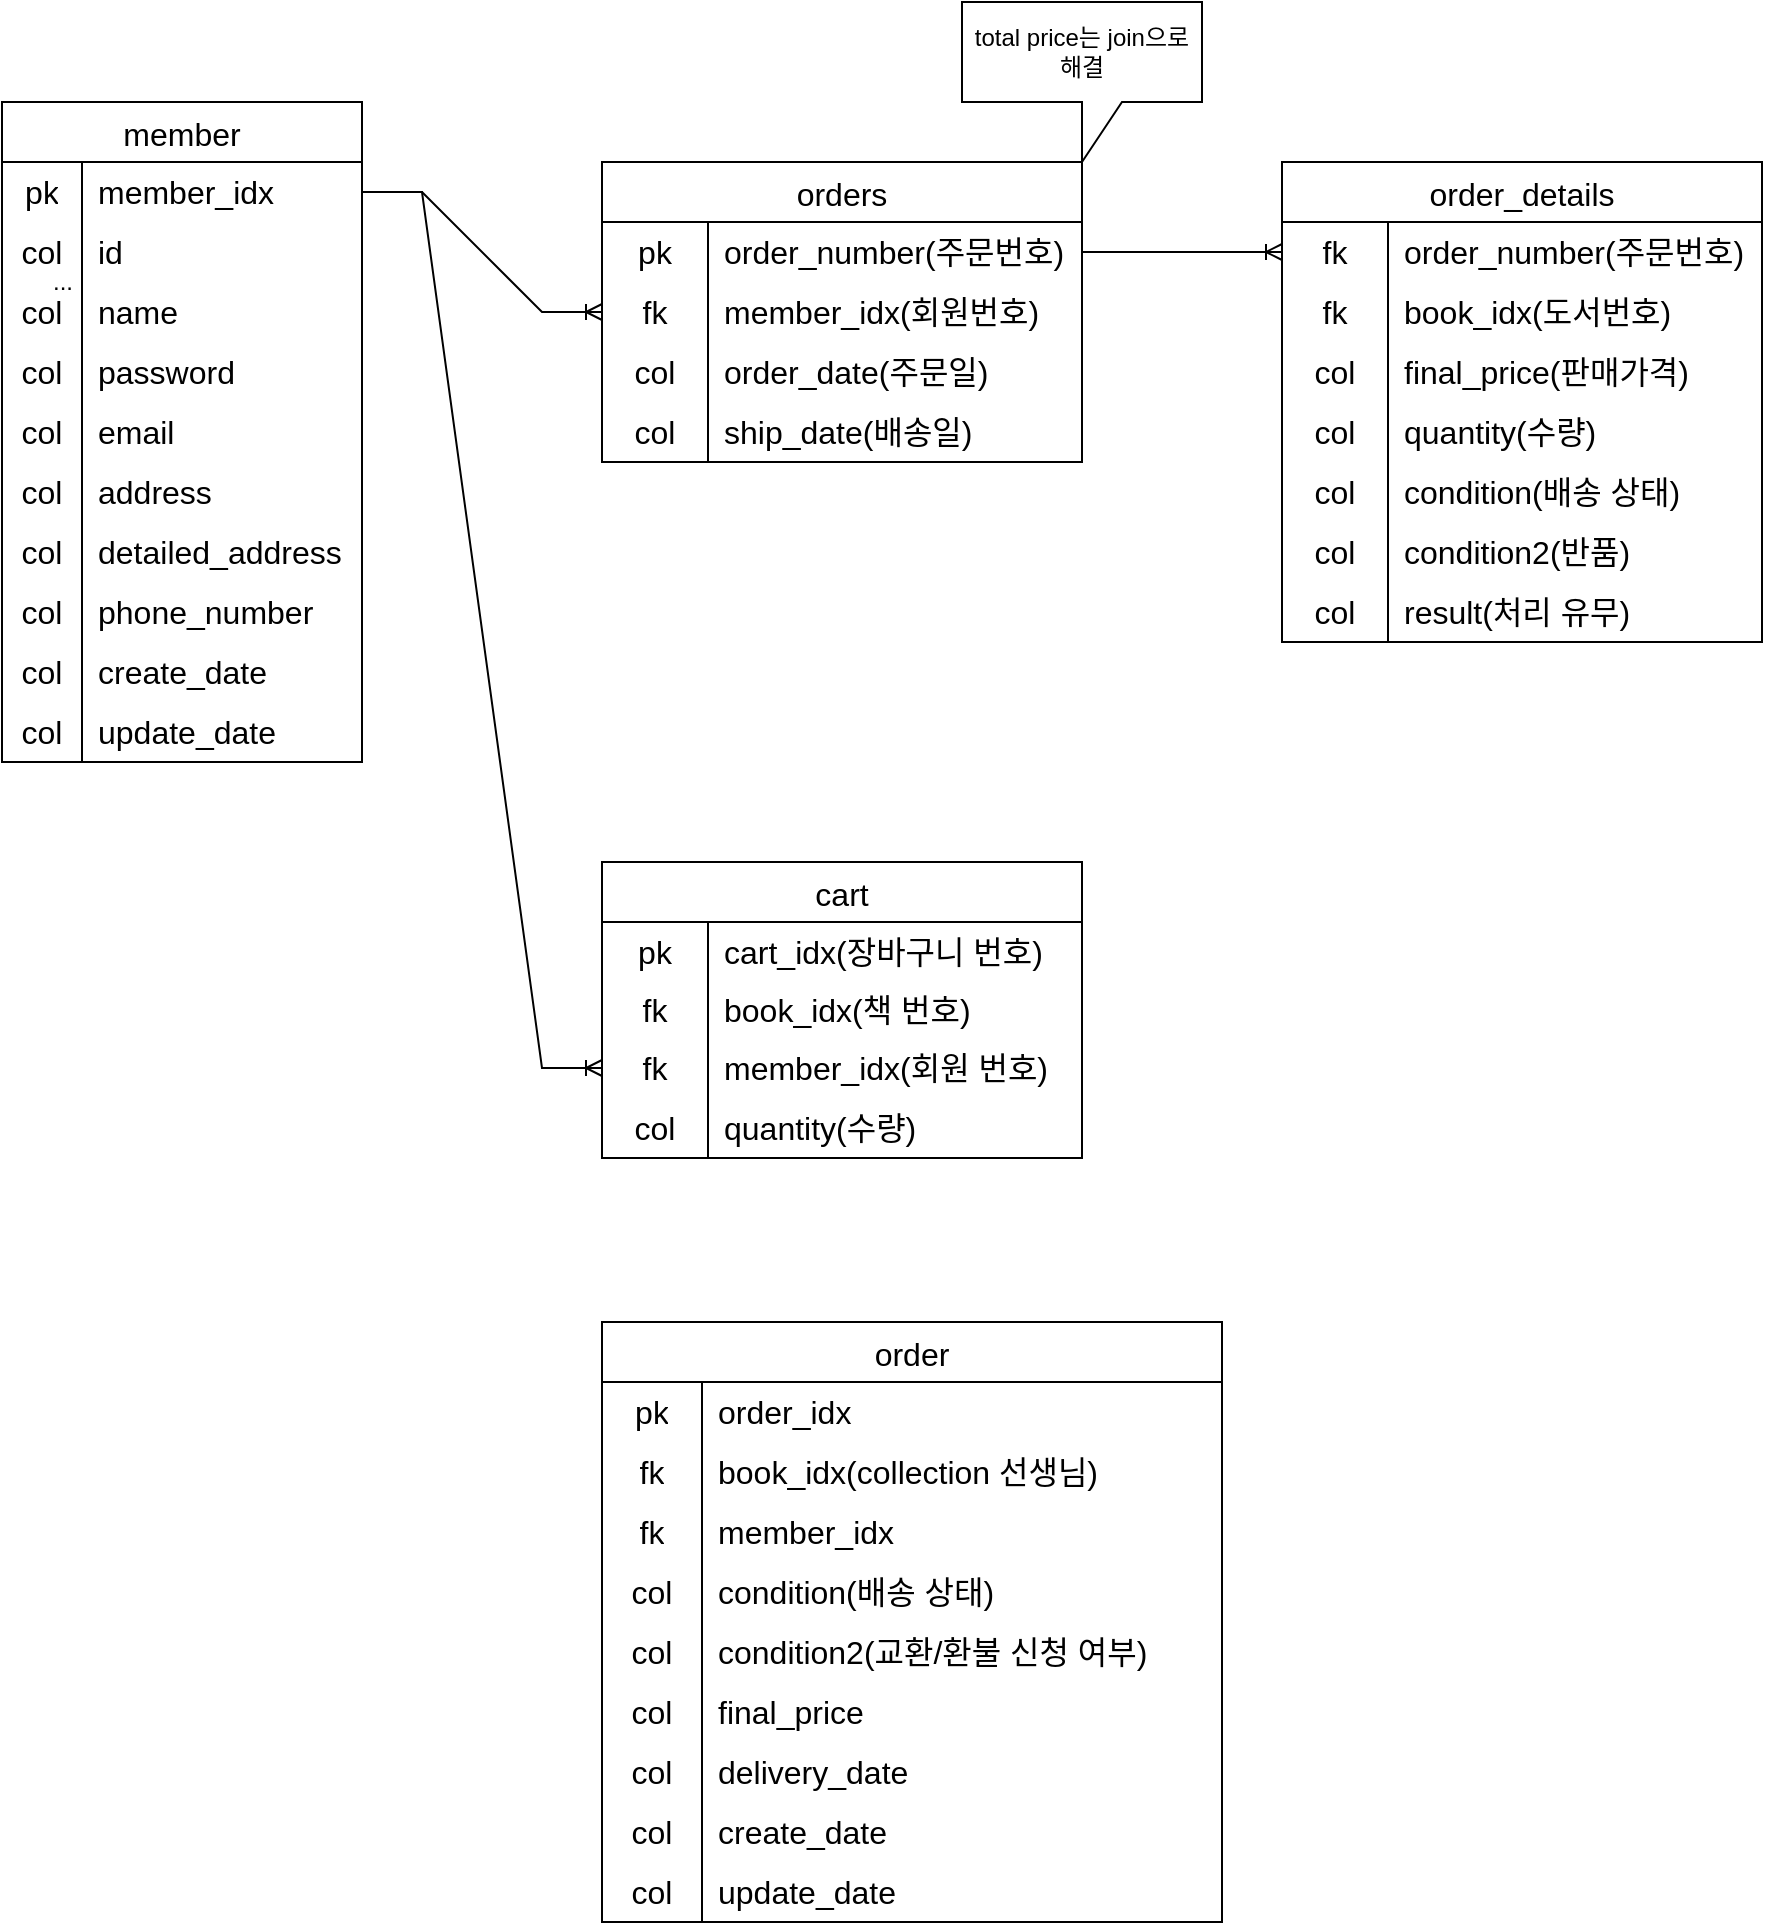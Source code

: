 <mxfile version="21.0.2" type="device"><diagram id="eKuZrXPJu_G6YWHsG_xw" name="페이지-1"><mxGraphModel dx="926" dy="2047" grid="1" gridSize="10" guides="1" tooltips="1" connect="1" arrows="1" fold="1" page="1" pageScale="1" pageWidth="827" pageHeight="1169" math="0" shadow="0"><root><mxCell id="0"/><mxCell id="1" parent="0"/><mxCell id="vH_FKkyJCX7zKGftdOoC-33" value="..." style="text;html=1;align=center;verticalAlign=middle;resizable=0;points=[];autosize=1;strokeColor=none;fillColor=none;" parent="1" vertex="1"><mxGeometry x="55" y="95" width="30" height="30" as="geometry"/></mxCell><mxCell id="vH_FKkyJCX7zKGftdOoC-34" value="member" style="shape=table;startSize=30;container=1;collapsible=0;childLayout=tableLayout;fixedRows=1;rowLines=0;fontStyle=0;strokeColor=default;fontSize=16;" parent="1" vertex="1"><mxGeometry x="40" y="20" width="180" height="330" as="geometry"/></mxCell><mxCell id="vH_FKkyJCX7zKGftdOoC-35" value="" style="shape=tableRow;horizontal=0;startSize=0;swimlaneHead=0;swimlaneBody=0;top=0;left=0;bottom=0;right=0;collapsible=0;dropTarget=0;fillColor=none;points=[[0,0.5],[1,0.5]];portConstraint=eastwest;strokeColor=inherit;fontSize=16;" parent="vH_FKkyJCX7zKGftdOoC-34" vertex="1"><mxGeometry y="30" width="180" height="30" as="geometry"/></mxCell><mxCell id="vH_FKkyJCX7zKGftdOoC-36" value="pk" style="shape=partialRectangle;html=1;whiteSpace=wrap;connectable=0;fillColor=none;top=0;left=0;bottom=0;right=0;overflow=hidden;pointerEvents=1;strokeColor=inherit;fontSize=16;" parent="vH_FKkyJCX7zKGftdOoC-35" vertex="1"><mxGeometry width="40" height="30" as="geometry"><mxRectangle width="40" height="30" as="alternateBounds"/></mxGeometry></mxCell><mxCell id="vH_FKkyJCX7zKGftdOoC-37" value="member_idx&lt;br&gt;" style="shape=partialRectangle;html=1;whiteSpace=wrap;connectable=0;fillColor=none;top=0;left=0;bottom=0;right=0;align=left;spacingLeft=6;overflow=hidden;strokeColor=inherit;fontSize=16;" parent="vH_FKkyJCX7zKGftdOoC-35" vertex="1"><mxGeometry x="40" width="140" height="30" as="geometry"><mxRectangle width="140" height="30" as="alternateBounds"/></mxGeometry></mxCell><mxCell id="vH_FKkyJCX7zKGftdOoC-38" value="" style="shape=tableRow;horizontal=0;startSize=0;swimlaneHead=0;swimlaneBody=0;top=0;left=0;bottom=0;right=0;collapsible=0;dropTarget=0;fillColor=none;points=[[0,0.5],[1,0.5]];portConstraint=eastwest;strokeColor=inherit;fontSize=16;" parent="vH_FKkyJCX7zKGftdOoC-34" vertex="1"><mxGeometry y="60" width="180" height="30" as="geometry"/></mxCell><mxCell id="vH_FKkyJCX7zKGftdOoC-39" value="col" style="shape=partialRectangle;html=1;whiteSpace=wrap;connectable=0;fillColor=none;top=0;left=0;bottom=0;right=0;overflow=hidden;strokeColor=inherit;fontSize=16;" parent="vH_FKkyJCX7zKGftdOoC-38" vertex="1"><mxGeometry width="40" height="30" as="geometry"><mxRectangle width="40" height="30" as="alternateBounds"/></mxGeometry></mxCell><mxCell id="vH_FKkyJCX7zKGftdOoC-40" value="id" style="shape=partialRectangle;html=1;whiteSpace=wrap;connectable=0;fillColor=none;top=0;left=0;bottom=0;right=0;align=left;spacingLeft=6;overflow=hidden;strokeColor=inherit;fontSize=16;" parent="vH_FKkyJCX7zKGftdOoC-38" vertex="1"><mxGeometry x="40" width="140" height="30" as="geometry"><mxRectangle width="140" height="30" as="alternateBounds"/></mxGeometry></mxCell><mxCell id="vH_FKkyJCX7zKGftdOoC-41" value="" style="shape=tableRow;horizontal=0;startSize=0;swimlaneHead=0;swimlaneBody=0;top=0;left=0;bottom=0;right=0;collapsible=0;dropTarget=0;fillColor=none;points=[[0,0.5],[1,0.5]];portConstraint=eastwest;strokeColor=inherit;fontSize=16;" parent="vH_FKkyJCX7zKGftdOoC-34" vertex="1"><mxGeometry y="90" width="180" height="30" as="geometry"/></mxCell><mxCell id="vH_FKkyJCX7zKGftdOoC-42" value="col" style="shape=partialRectangle;html=1;whiteSpace=wrap;connectable=0;fillColor=none;top=0;left=0;bottom=0;right=0;overflow=hidden;strokeColor=inherit;fontSize=16;" parent="vH_FKkyJCX7zKGftdOoC-41" vertex="1"><mxGeometry width="40" height="30" as="geometry"><mxRectangle width="40" height="30" as="alternateBounds"/></mxGeometry></mxCell><mxCell id="vH_FKkyJCX7zKGftdOoC-43" value="name" style="shape=partialRectangle;html=1;whiteSpace=wrap;connectable=0;fillColor=none;top=0;left=0;bottom=0;right=0;align=left;spacingLeft=6;overflow=hidden;strokeColor=inherit;fontSize=16;" parent="vH_FKkyJCX7zKGftdOoC-41" vertex="1"><mxGeometry x="40" width="140" height="30" as="geometry"><mxRectangle width="140" height="30" as="alternateBounds"/></mxGeometry></mxCell><mxCell id="vH_FKkyJCX7zKGftdOoC-48" value="" style="shape=tableRow;horizontal=0;startSize=0;swimlaneHead=0;swimlaneBody=0;top=0;left=0;bottom=0;right=0;collapsible=0;dropTarget=0;fillColor=none;points=[[0,0.5],[1,0.5]];portConstraint=eastwest;strokeColor=inherit;fontSize=16;" parent="vH_FKkyJCX7zKGftdOoC-34" vertex="1"><mxGeometry y="120" width="180" height="30" as="geometry"/></mxCell><mxCell id="vH_FKkyJCX7zKGftdOoC-49" value="col" style="shape=partialRectangle;html=1;whiteSpace=wrap;connectable=0;fillColor=none;top=0;left=0;bottom=0;right=0;overflow=hidden;strokeColor=inherit;fontSize=16;" parent="vH_FKkyJCX7zKGftdOoC-48" vertex="1"><mxGeometry width="40" height="30" as="geometry"><mxRectangle width="40" height="30" as="alternateBounds"/></mxGeometry></mxCell><mxCell id="vH_FKkyJCX7zKGftdOoC-50" value="password" style="shape=partialRectangle;html=1;whiteSpace=wrap;connectable=0;fillColor=none;top=0;left=0;bottom=0;right=0;align=left;spacingLeft=6;overflow=hidden;strokeColor=inherit;fontSize=16;" parent="vH_FKkyJCX7zKGftdOoC-48" vertex="1"><mxGeometry x="40" width="140" height="30" as="geometry"><mxRectangle width="140" height="30" as="alternateBounds"/></mxGeometry></mxCell><mxCell id="vH_FKkyJCX7zKGftdOoC-51" value="" style="shape=tableRow;horizontal=0;startSize=0;swimlaneHead=0;swimlaneBody=0;top=0;left=0;bottom=0;right=0;collapsible=0;dropTarget=0;fillColor=none;points=[[0,0.5],[1,0.5]];portConstraint=eastwest;strokeColor=inherit;fontSize=16;" parent="vH_FKkyJCX7zKGftdOoC-34" vertex="1"><mxGeometry y="150" width="180" height="30" as="geometry"/></mxCell><mxCell id="vH_FKkyJCX7zKGftdOoC-52" value="col" style="shape=partialRectangle;html=1;whiteSpace=wrap;connectable=0;fillColor=none;top=0;left=0;bottom=0;right=0;overflow=hidden;strokeColor=inherit;fontSize=16;" parent="vH_FKkyJCX7zKGftdOoC-51" vertex="1"><mxGeometry width="40" height="30" as="geometry"><mxRectangle width="40" height="30" as="alternateBounds"/></mxGeometry></mxCell><mxCell id="vH_FKkyJCX7zKGftdOoC-53" value="email" style="shape=partialRectangle;html=1;whiteSpace=wrap;connectable=0;fillColor=none;top=0;left=0;bottom=0;right=0;align=left;spacingLeft=6;overflow=hidden;strokeColor=inherit;fontSize=16;" parent="vH_FKkyJCX7zKGftdOoC-51" vertex="1"><mxGeometry x="40" width="140" height="30" as="geometry"><mxRectangle width="140" height="30" as="alternateBounds"/></mxGeometry></mxCell><mxCell id="vH_FKkyJCX7zKGftdOoC-54" value="" style="shape=tableRow;horizontal=0;startSize=0;swimlaneHead=0;swimlaneBody=0;top=0;left=0;bottom=0;right=0;collapsible=0;dropTarget=0;fillColor=none;points=[[0,0.5],[1,0.5]];portConstraint=eastwest;strokeColor=inherit;fontSize=16;" parent="vH_FKkyJCX7zKGftdOoC-34" vertex="1"><mxGeometry y="180" width="180" height="30" as="geometry"/></mxCell><mxCell id="vH_FKkyJCX7zKGftdOoC-55" value="col" style="shape=partialRectangle;html=1;whiteSpace=wrap;connectable=0;fillColor=none;top=0;left=0;bottom=0;right=0;overflow=hidden;strokeColor=inherit;fontSize=16;" parent="vH_FKkyJCX7zKGftdOoC-54" vertex="1"><mxGeometry width="40" height="30" as="geometry"><mxRectangle width="40" height="30" as="alternateBounds"/></mxGeometry></mxCell><mxCell id="vH_FKkyJCX7zKGftdOoC-56" value="address" style="shape=partialRectangle;html=1;whiteSpace=wrap;connectable=0;fillColor=none;top=0;left=0;bottom=0;right=0;align=left;spacingLeft=6;overflow=hidden;strokeColor=inherit;fontSize=16;" parent="vH_FKkyJCX7zKGftdOoC-54" vertex="1"><mxGeometry x="40" width="140" height="30" as="geometry"><mxRectangle width="140" height="30" as="alternateBounds"/></mxGeometry></mxCell><mxCell id="vH_FKkyJCX7zKGftdOoC-60" value="" style="shape=tableRow;horizontal=0;startSize=0;swimlaneHead=0;swimlaneBody=0;top=0;left=0;bottom=0;right=0;collapsible=0;dropTarget=0;fillColor=none;points=[[0,0.5],[1,0.5]];portConstraint=eastwest;strokeColor=inherit;fontSize=16;" parent="vH_FKkyJCX7zKGftdOoC-34" vertex="1"><mxGeometry y="210" width="180" height="30" as="geometry"/></mxCell><mxCell id="vH_FKkyJCX7zKGftdOoC-61" value="col" style="shape=partialRectangle;html=1;whiteSpace=wrap;connectable=0;fillColor=none;top=0;left=0;bottom=0;right=0;overflow=hidden;strokeColor=inherit;fontSize=16;" parent="vH_FKkyJCX7zKGftdOoC-60" vertex="1"><mxGeometry width="40" height="30" as="geometry"><mxRectangle width="40" height="30" as="alternateBounds"/></mxGeometry></mxCell><mxCell id="vH_FKkyJCX7zKGftdOoC-62" value="detailed_address" style="shape=partialRectangle;html=1;whiteSpace=wrap;connectable=0;fillColor=none;top=0;left=0;bottom=0;right=0;align=left;spacingLeft=6;overflow=hidden;strokeColor=inherit;fontSize=16;" parent="vH_FKkyJCX7zKGftdOoC-60" vertex="1"><mxGeometry x="40" width="140" height="30" as="geometry"><mxRectangle width="140" height="30" as="alternateBounds"/></mxGeometry></mxCell><mxCell id="vH_FKkyJCX7zKGftdOoC-57" value="" style="shape=tableRow;horizontal=0;startSize=0;swimlaneHead=0;swimlaneBody=0;top=0;left=0;bottom=0;right=0;collapsible=0;dropTarget=0;fillColor=none;points=[[0,0.5],[1,0.5]];portConstraint=eastwest;strokeColor=inherit;fontSize=16;" parent="vH_FKkyJCX7zKGftdOoC-34" vertex="1"><mxGeometry y="240" width="180" height="30" as="geometry"/></mxCell><mxCell id="vH_FKkyJCX7zKGftdOoC-58" value="col" style="shape=partialRectangle;html=1;whiteSpace=wrap;connectable=0;fillColor=none;top=0;left=0;bottom=0;right=0;overflow=hidden;strokeColor=inherit;fontSize=16;" parent="vH_FKkyJCX7zKGftdOoC-57" vertex="1"><mxGeometry width="40" height="30" as="geometry"><mxRectangle width="40" height="30" as="alternateBounds"/></mxGeometry></mxCell><mxCell id="vH_FKkyJCX7zKGftdOoC-59" value="phone_number" style="shape=partialRectangle;html=1;whiteSpace=wrap;connectable=0;fillColor=none;top=0;left=0;bottom=0;right=0;align=left;spacingLeft=6;overflow=hidden;strokeColor=inherit;fontSize=16;" parent="vH_FKkyJCX7zKGftdOoC-57" vertex="1"><mxGeometry x="40" width="140" height="30" as="geometry"><mxRectangle width="140" height="30" as="alternateBounds"/></mxGeometry></mxCell><mxCell id="WmQP7GFhyzwbIDKeogSE-7" value="" style="shape=tableRow;horizontal=0;startSize=0;swimlaneHead=0;swimlaneBody=0;top=0;left=0;bottom=0;right=0;collapsible=0;dropTarget=0;fillColor=none;points=[[0,0.5],[1,0.5]];portConstraint=eastwest;strokeColor=inherit;fontSize=16;" parent="vH_FKkyJCX7zKGftdOoC-34" vertex="1"><mxGeometry y="270" width="180" height="30" as="geometry"/></mxCell><mxCell id="WmQP7GFhyzwbIDKeogSE-8" value="col" style="shape=partialRectangle;html=1;whiteSpace=wrap;connectable=0;fillColor=none;top=0;left=0;bottom=0;right=0;overflow=hidden;strokeColor=inherit;fontSize=16;" parent="WmQP7GFhyzwbIDKeogSE-7" vertex="1"><mxGeometry width="40" height="30" as="geometry"><mxRectangle width="40" height="30" as="alternateBounds"/></mxGeometry></mxCell><mxCell id="WmQP7GFhyzwbIDKeogSE-9" value="create_date" style="shape=partialRectangle;html=1;whiteSpace=wrap;connectable=0;fillColor=none;top=0;left=0;bottom=0;right=0;align=left;spacingLeft=6;overflow=hidden;strokeColor=inherit;fontSize=16;" parent="WmQP7GFhyzwbIDKeogSE-7" vertex="1"><mxGeometry x="40" width="140" height="30" as="geometry"><mxRectangle width="140" height="30" as="alternateBounds"/></mxGeometry></mxCell><mxCell id="_ia2S6sAhaq73PhzRTRM-1" value="" style="shape=tableRow;horizontal=0;startSize=0;swimlaneHead=0;swimlaneBody=0;top=0;left=0;bottom=0;right=0;collapsible=0;dropTarget=0;fillColor=none;points=[[0,0.5],[1,0.5]];portConstraint=eastwest;strokeColor=inherit;fontSize=16;" vertex="1" parent="vH_FKkyJCX7zKGftdOoC-34"><mxGeometry y="300" width="180" height="30" as="geometry"/></mxCell><mxCell id="_ia2S6sAhaq73PhzRTRM-2" value="col" style="shape=partialRectangle;html=1;whiteSpace=wrap;connectable=0;fillColor=none;top=0;left=0;bottom=0;right=0;overflow=hidden;strokeColor=inherit;fontSize=16;" vertex="1" parent="_ia2S6sAhaq73PhzRTRM-1"><mxGeometry width="40" height="30" as="geometry"><mxRectangle width="40" height="30" as="alternateBounds"/></mxGeometry></mxCell><mxCell id="_ia2S6sAhaq73PhzRTRM-3" value="update_date" style="shape=partialRectangle;html=1;whiteSpace=wrap;connectable=0;fillColor=none;top=0;left=0;bottom=0;right=0;align=left;spacingLeft=6;overflow=hidden;strokeColor=inherit;fontSize=16;" vertex="1" parent="_ia2S6sAhaq73PhzRTRM-1"><mxGeometry x="40" width="140" height="30" as="geometry"><mxRectangle width="140" height="30" as="alternateBounds"/></mxGeometry></mxCell><mxCell id="vH_FKkyJCX7zKGftdOoC-149" value="order" style="shape=table;startSize=30;container=1;collapsible=0;childLayout=tableLayout;fixedRows=1;rowLines=0;fontStyle=0;strokeColor=default;fontSize=16;" parent="1" vertex="1"><mxGeometry x="340" y="630" width="310" height="300" as="geometry"/></mxCell><mxCell id="vH_FKkyJCX7zKGftdOoC-150" value="" style="shape=tableRow;horizontal=0;startSize=0;swimlaneHead=0;swimlaneBody=0;top=0;left=0;bottom=0;right=0;collapsible=0;dropTarget=0;fillColor=none;points=[[0,0.5],[1,0.5]];portConstraint=eastwest;strokeColor=inherit;fontSize=16;" parent="vH_FKkyJCX7zKGftdOoC-149" vertex="1"><mxGeometry y="30" width="310" height="30" as="geometry"/></mxCell><mxCell id="vH_FKkyJCX7zKGftdOoC-151" value="pk" style="shape=partialRectangle;html=1;whiteSpace=wrap;connectable=0;fillColor=none;top=0;left=0;bottom=0;right=0;overflow=hidden;pointerEvents=1;strokeColor=inherit;fontSize=16;" parent="vH_FKkyJCX7zKGftdOoC-150" vertex="1"><mxGeometry width="50" height="30" as="geometry"><mxRectangle width="50" height="30" as="alternateBounds"/></mxGeometry></mxCell><mxCell id="vH_FKkyJCX7zKGftdOoC-152" value="order_idx" style="shape=partialRectangle;html=1;whiteSpace=wrap;connectable=0;fillColor=none;top=0;left=0;bottom=0;right=0;align=left;spacingLeft=6;overflow=hidden;strokeColor=inherit;fontSize=16;" parent="vH_FKkyJCX7zKGftdOoC-150" vertex="1"><mxGeometry x="50" width="260" height="30" as="geometry"><mxRectangle width="260" height="30" as="alternateBounds"/></mxGeometry></mxCell><mxCell id="vH_FKkyJCX7zKGftdOoC-153" value="" style="shape=tableRow;horizontal=0;startSize=0;swimlaneHead=0;swimlaneBody=0;top=0;left=0;bottom=0;right=0;collapsible=0;dropTarget=0;fillColor=none;points=[[0,0.5],[1,0.5]];portConstraint=eastwest;strokeColor=inherit;fontSize=16;" parent="vH_FKkyJCX7zKGftdOoC-149" vertex="1"><mxGeometry y="60" width="310" height="30" as="geometry"/></mxCell><mxCell id="vH_FKkyJCX7zKGftdOoC-154" value="fk" style="shape=partialRectangle;html=1;whiteSpace=wrap;connectable=0;fillColor=none;top=0;left=0;bottom=0;right=0;overflow=hidden;strokeColor=inherit;fontSize=16;" parent="vH_FKkyJCX7zKGftdOoC-153" vertex="1"><mxGeometry width="50" height="30" as="geometry"><mxRectangle width="50" height="30" as="alternateBounds"/></mxGeometry></mxCell><mxCell id="vH_FKkyJCX7zKGftdOoC-155" value="book_idx(collection 선생님)" style="shape=partialRectangle;html=1;whiteSpace=wrap;connectable=0;fillColor=none;top=0;left=0;bottom=0;right=0;align=left;spacingLeft=6;overflow=hidden;strokeColor=inherit;fontSize=16;" parent="vH_FKkyJCX7zKGftdOoC-153" vertex="1"><mxGeometry x="50" width="260" height="30" as="geometry"><mxRectangle width="260" height="30" as="alternateBounds"/></mxGeometry></mxCell><mxCell id="vH_FKkyJCX7zKGftdOoC-156" value="" style="shape=tableRow;horizontal=0;startSize=0;swimlaneHead=0;swimlaneBody=0;top=0;left=0;bottom=0;right=0;collapsible=0;dropTarget=0;fillColor=none;points=[[0,0.5],[1,0.5]];portConstraint=eastwest;strokeColor=inherit;fontSize=16;" parent="vH_FKkyJCX7zKGftdOoC-149" vertex="1"><mxGeometry y="90" width="310" height="30" as="geometry"/></mxCell><mxCell id="vH_FKkyJCX7zKGftdOoC-157" value="fk" style="shape=partialRectangle;html=1;whiteSpace=wrap;connectable=0;fillColor=none;top=0;left=0;bottom=0;right=0;overflow=hidden;strokeColor=inherit;fontSize=16;" parent="vH_FKkyJCX7zKGftdOoC-156" vertex="1"><mxGeometry width="50" height="30" as="geometry"><mxRectangle width="50" height="30" as="alternateBounds"/></mxGeometry></mxCell><mxCell id="vH_FKkyJCX7zKGftdOoC-158" value="member_idx" style="shape=partialRectangle;html=1;whiteSpace=wrap;connectable=0;fillColor=none;top=0;left=0;bottom=0;right=0;align=left;spacingLeft=6;overflow=hidden;strokeColor=inherit;fontSize=16;" parent="vH_FKkyJCX7zKGftdOoC-156" vertex="1"><mxGeometry x="50" width="260" height="30" as="geometry"><mxRectangle width="260" height="30" as="alternateBounds"/></mxGeometry></mxCell><mxCell id="vH_FKkyJCX7zKGftdOoC-159" value="" style="shape=tableRow;horizontal=0;startSize=0;swimlaneHead=0;swimlaneBody=0;top=0;left=0;bottom=0;right=0;collapsible=0;dropTarget=0;fillColor=none;points=[[0,0.5],[1,0.5]];portConstraint=eastwest;strokeColor=inherit;fontSize=16;" parent="vH_FKkyJCX7zKGftdOoC-149" vertex="1"><mxGeometry y="120" width="310" height="30" as="geometry"/></mxCell><mxCell id="vH_FKkyJCX7zKGftdOoC-160" value="col" style="shape=partialRectangle;html=1;whiteSpace=wrap;connectable=0;fillColor=none;top=0;left=0;bottom=0;right=0;overflow=hidden;strokeColor=inherit;fontSize=16;" parent="vH_FKkyJCX7zKGftdOoC-159" vertex="1"><mxGeometry width="50" height="30" as="geometry"><mxRectangle width="50" height="30" as="alternateBounds"/></mxGeometry></mxCell><mxCell id="vH_FKkyJCX7zKGftdOoC-161" value="condition(배송 상태)" style="shape=partialRectangle;html=1;whiteSpace=wrap;connectable=0;fillColor=none;top=0;left=0;bottom=0;right=0;align=left;spacingLeft=6;overflow=hidden;strokeColor=inherit;fontSize=16;" parent="vH_FKkyJCX7zKGftdOoC-159" vertex="1"><mxGeometry x="50" width="260" height="30" as="geometry"><mxRectangle width="260" height="30" as="alternateBounds"/></mxGeometry></mxCell><mxCell id="_ia2S6sAhaq73PhzRTRM-8" value="" style="shape=tableRow;horizontal=0;startSize=0;swimlaneHead=0;swimlaneBody=0;top=0;left=0;bottom=0;right=0;collapsible=0;dropTarget=0;fillColor=none;points=[[0,0.5],[1,0.5]];portConstraint=eastwest;strokeColor=inherit;fontSize=16;" vertex="1" parent="vH_FKkyJCX7zKGftdOoC-149"><mxGeometry y="150" width="310" height="30" as="geometry"/></mxCell><mxCell id="_ia2S6sAhaq73PhzRTRM-9" value="col" style="shape=partialRectangle;html=1;whiteSpace=wrap;connectable=0;fillColor=none;top=0;left=0;bottom=0;right=0;overflow=hidden;strokeColor=inherit;fontSize=16;" vertex="1" parent="_ia2S6sAhaq73PhzRTRM-8"><mxGeometry width="50" height="30" as="geometry"><mxRectangle width="50" height="30" as="alternateBounds"/></mxGeometry></mxCell><mxCell id="_ia2S6sAhaq73PhzRTRM-10" value="condition2(교환/환불 신청 여부)" style="shape=partialRectangle;html=1;whiteSpace=wrap;connectable=0;fillColor=none;top=0;left=0;bottom=0;right=0;align=left;spacingLeft=6;overflow=hidden;strokeColor=inherit;fontSize=16;" vertex="1" parent="_ia2S6sAhaq73PhzRTRM-8"><mxGeometry x="50" width="260" height="30" as="geometry"><mxRectangle width="260" height="30" as="alternateBounds"/></mxGeometry></mxCell><mxCell id="vH_FKkyJCX7zKGftdOoC-162" value="" style="shape=tableRow;horizontal=0;startSize=0;swimlaneHead=0;swimlaneBody=0;top=0;left=0;bottom=0;right=0;collapsible=0;dropTarget=0;fillColor=none;points=[[0,0.5],[1,0.5]];portConstraint=eastwest;strokeColor=inherit;fontSize=16;" parent="vH_FKkyJCX7zKGftdOoC-149" vertex="1"><mxGeometry y="180" width="310" height="30" as="geometry"/></mxCell><mxCell id="vH_FKkyJCX7zKGftdOoC-163" value="col" style="shape=partialRectangle;html=1;whiteSpace=wrap;connectable=0;fillColor=none;top=0;left=0;bottom=0;right=0;overflow=hidden;strokeColor=inherit;fontSize=16;" parent="vH_FKkyJCX7zKGftdOoC-162" vertex="1"><mxGeometry width="50" height="30" as="geometry"><mxRectangle width="50" height="30" as="alternateBounds"/></mxGeometry></mxCell><mxCell id="vH_FKkyJCX7zKGftdOoC-164" value="final_price" style="shape=partialRectangle;html=1;whiteSpace=wrap;connectable=0;fillColor=none;top=0;left=0;bottom=0;right=0;align=left;spacingLeft=6;overflow=hidden;strokeColor=inherit;fontSize=16;" parent="vH_FKkyJCX7zKGftdOoC-162" vertex="1"><mxGeometry x="50" width="260" height="30" as="geometry"><mxRectangle width="260" height="30" as="alternateBounds"/></mxGeometry></mxCell><mxCell id="vH_FKkyJCX7zKGftdOoC-171" value="" style="shape=tableRow;horizontal=0;startSize=0;swimlaneHead=0;swimlaneBody=0;top=0;left=0;bottom=0;right=0;collapsible=0;dropTarget=0;fillColor=none;points=[[0,0.5],[1,0.5]];portConstraint=eastwest;strokeColor=inherit;fontSize=16;" parent="vH_FKkyJCX7zKGftdOoC-149" vertex="1"><mxGeometry y="210" width="310" height="30" as="geometry"/></mxCell><mxCell id="vH_FKkyJCX7zKGftdOoC-172" value="col" style="shape=partialRectangle;html=1;whiteSpace=wrap;connectable=0;fillColor=none;top=0;left=0;bottom=0;right=0;overflow=hidden;strokeColor=inherit;fontSize=16;" parent="vH_FKkyJCX7zKGftdOoC-171" vertex="1"><mxGeometry width="50" height="30" as="geometry"><mxRectangle width="50" height="30" as="alternateBounds"/></mxGeometry></mxCell><mxCell id="vH_FKkyJCX7zKGftdOoC-173" value="delivery_date" style="shape=partialRectangle;html=1;whiteSpace=wrap;connectable=0;fillColor=none;top=0;left=0;bottom=0;right=0;align=left;spacingLeft=6;overflow=hidden;strokeColor=inherit;fontSize=16;" parent="vH_FKkyJCX7zKGftdOoC-171" vertex="1"><mxGeometry x="50" width="260" height="30" as="geometry"><mxRectangle width="260" height="30" as="alternateBounds"/></mxGeometry></mxCell><mxCell id="vH_FKkyJCX7zKGftdOoC-174" value="" style="shape=tableRow;horizontal=0;startSize=0;swimlaneHead=0;swimlaneBody=0;top=0;left=0;bottom=0;right=0;collapsible=0;dropTarget=0;fillColor=none;points=[[0,0.5],[1,0.5]];portConstraint=eastwest;strokeColor=inherit;fontSize=16;" parent="vH_FKkyJCX7zKGftdOoC-149" vertex="1"><mxGeometry y="240" width="310" height="30" as="geometry"/></mxCell><mxCell id="vH_FKkyJCX7zKGftdOoC-175" value="col" style="shape=partialRectangle;html=1;whiteSpace=wrap;connectable=0;fillColor=none;top=0;left=0;bottom=0;right=0;overflow=hidden;strokeColor=inherit;fontSize=16;" parent="vH_FKkyJCX7zKGftdOoC-174" vertex="1"><mxGeometry width="50" height="30" as="geometry"><mxRectangle width="50" height="30" as="alternateBounds"/></mxGeometry></mxCell><mxCell id="vH_FKkyJCX7zKGftdOoC-176" value="create_date" style="shape=partialRectangle;html=1;whiteSpace=wrap;connectable=0;fillColor=none;top=0;left=0;bottom=0;right=0;align=left;spacingLeft=6;overflow=hidden;strokeColor=inherit;fontSize=16;" parent="vH_FKkyJCX7zKGftdOoC-174" vertex="1"><mxGeometry x="50" width="260" height="30" as="geometry"><mxRectangle width="260" height="30" as="alternateBounds"/></mxGeometry></mxCell><mxCell id="_ia2S6sAhaq73PhzRTRM-18" value="" style="shape=tableRow;horizontal=0;startSize=0;swimlaneHead=0;swimlaneBody=0;top=0;left=0;bottom=0;right=0;collapsible=0;dropTarget=0;fillColor=none;points=[[0,0.5],[1,0.5]];portConstraint=eastwest;strokeColor=inherit;fontSize=16;" vertex="1" parent="vH_FKkyJCX7zKGftdOoC-149"><mxGeometry y="270" width="310" height="30" as="geometry"/></mxCell><mxCell id="_ia2S6sAhaq73PhzRTRM-19" value="col" style="shape=partialRectangle;html=1;whiteSpace=wrap;connectable=0;fillColor=none;top=0;left=0;bottom=0;right=0;overflow=hidden;strokeColor=inherit;fontSize=16;" vertex="1" parent="_ia2S6sAhaq73PhzRTRM-18"><mxGeometry width="50" height="30" as="geometry"><mxRectangle width="50" height="30" as="alternateBounds"/></mxGeometry></mxCell><mxCell id="_ia2S6sAhaq73PhzRTRM-20" value="update_date" style="shape=partialRectangle;html=1;whiteSpace=wrap;connectable=0;fillColor=none;top=0;left=0;bottom=0;right=0;align=left;spacingLeft=6;overflow=hidden;strokeColor=inherit;fontSize=16;" vertex="1" parent="_ia2S6sAhaq73PhzRTRM-18"><mxGeometry x="50" width="260" height="30" as="geometry"><mxRectangle width="260" height="30" as="alternateBounds"/></mxGeometry></mxCell><mxCell id="vH_FKkyJCX7zKGftdOoC-236" value="cart" style="shape=table;startSize=30;container=1;collapsible=0;childLayout=tableLayout;fixedRows=1;rowLines=0;fontStyle=0;strokeColor=default;fontSize=16;" parent="1" vertex="1"><mxGeometry x="340" y="400" width="240" height="148" as="geometry"/></mxCell><mxCell id="vH_FKkyJCX7zKGftdOoC-237" value="" style="shape=tableRow;horizontal=0;startSize=0;swimlaneHead=0;swimlaneBody=0;top=0;left=0;bottom=0;right=0;collapsible=0;dropTarget=0;fillColor=none;points=[[0,0.5],[1,0.5]];portConstraint=eastwest;strokeColor=inherit;fontSize=16;" parent="vH_FKkyJCX7zKGftdOoC-236" vertex="1"><mxGeometry y="30" width="240" height="30" as="geometry"/></mxCell><mxCell id="vH_FKkyJCX7zKGftdOoC-238" value="pk" style="shape=partialRectangle;html=1;whiteSpace=wrap;connectable=0;fillColor=none;top=0;left=0;bottom=0;right=0;overflow=hidden;pointerEvents=1;strokeColor=inherit;fontSize=16;" parent="vH_FKkyJCX7zKGftdOoC-237" vertex="1"><mxGeometry width="53" height="30" as="geometry"><mxRectangle width="53" height="30" as="alternateBounds"/></mxGeometry></mxCell><mxCell id="vH_FKkyJCX7zKGftdOoC-239" value="cart_idx(장바구니 번호)" style="shape=partialRectangle;html=1;whiteSpace=wrap;connectable=0;fillColor=none;top=0;left=0;bottom=0;right=0;align=left;spacingLeft=6;overflow=hidden;strokeColor=inherit;fontSize=16;" parent="vH_FKkyJCX7zKGftdOoC-237" vertex="1"><mxGeometry x="53" width="187" height="30" as="geometry"><mxRectangle width="187" height="30" as="alternateBounds"/></mxGeometry></mxCell><mxCell id="vH_FKkyJCX7zKGftdOoC-240" value="" style="shape=tableRow;horizontal=0;startSize=0;swimlaneHead=0;swimlaneBody=0;top=0;left=0;bottom=0;right=0;collapsible=0;dropTarget=0;fillColor=none;points=[[0,0.5],[1,0.5]];portConstraint=eastwest;strokeColor=inherit;fontSize=16;" parent="vH_FKkyJCX7zKGftdOoC-236" vertex="1"><mxGeometry y="60" width="240" height="28" as="geometry"/></mxCell><mxCell id="vH_FKkyJCX7zKGftdOoC-241" value="fk" style="shape=partialRectangle;html=1;whiteSpace=wrap;connectable=0;fillColor=none;top=0;left=0;bottom=0;right=0;overflow=hidden;strokeColor=inherit;fontSize=16;" parent="vH_FKkyJCX7zKGftdOoC-240" vertex="1"><mxGeometry width="53" height="28" as="geometry"><mxRectangle width="53" height="28" as="alternateBounds"/></mxGeometry></mxCell><mxCell id="vH_FKkyJCX7zKGftdOoC-242" value="book_idx(책 번호)" style="shape=partialRectangle;html=1;whiteSpace=wrap;connectable=0;fillColor=none;top=0;left=0;bottom=0;right=0;align=left;spacingLeft=6;overflow=hidden;strokeColor=inherit;fontSize=16;" parent="vH_FKkyJCX7zKGftdOoC-240" vertex="1"><mxGeometry x="53" width="187" height="28" as="geometry"><mxRectangle width="187" height="28" as="alternateBounds"/></mxGeometry></mxCell><mxCell id="vH_FKkyJCX7zKGftdOoC-243" value="" style="shape=tableRow;horizontal=0;startSize=0;swimlaneHead=0;swimlaneBody=0;top=0;left=0;bottom=0;right=0;collapsible=0;dropTarget=0;fillColor=none;points=[[0,0.5],[1,0.5]];portConstraint=eastwest;strokeColor=inherit;fontSize=16;" parent="vH_FKkyJCX7zKGftdOoC-236" vertex="1"><mxGeometry y="88" width="240" height="30" as="geometry"/></mxCell><mxCell id="vH_FKkyJCX7zKGftdOoC-244" value="fk" style="shape=partialRectangle;html=1;whiteSpace=wrap;connectable=0;fillColor=none;top=0;left=0;bottom=0;right=0;overflow=hidden;strokeColor=inherit;fontSize=16;" parent="vH_FKkyJCX7zKGftdOoC-243" vertex="1"><mxGeometry width="53" height="30" as="geometry"><mxRectangle width="53" height="30" as="alternateBounds"/></mxGeometry></mxCell><mxCell id="vH_FKkyJCX7zKGftdOoC-245" value="member_idx(회원 번호)" style="shape=partialRectangle;html=1;whiteSpace=wrap;connectable=0;fillColor=none;top=0;left=0;bottom=0;right=0;align=left;spacingLeft=6;overflow=hidden;strokeColor=inherit;fontSize=16;" parent="vH_FKkyJCX7zKGftdOoC-243" vertex="1"><mxGeometry x="53" width="187" height="30" as="geometry"><mxRectangle width="187" height="30" as="alternateBounds"/></mxGeometry></mxCell><mxCell id="vH_FKkyJCX7zKGftdOoC-246" value="" style="shape=tableRow;horizontal=0;startSize=0;swimlaneHead=0;swimlaneBody=0;top=0;left=0;bottom=0;right=0;collapsible=0;dropTarget=0;fillColor=none;points=[[0,0.5],[1,0.5]];portConstraint=eastwest;strokeColor=inherit;fontSize=16;" parent="vH_FKkyJCX7zKGftdOoC-236" vertex="1"><mxGeometry y="118" width="240" height="30" as="geometry"/></mxCell><mxCell id="vH_FKkyJCX7zKGftdOoC-247" value="col" style="shape=partialRectangle;html=1;whiteSpace=wrap;connectable=0;fillColor=none;top=0;left=0;bottom=0;right=0;overflow=hidden;strokeColor=inherit;fontSize=16;" parent="vH_FKkyJCX7zKGftdOoC-246" vertex="1"><mxGeometry width="53" height="30" as="geometry"><mxRectangle width="53" height="30" as="alternateBounds"/></mxGeometry></mxCell><mxCell id="vH_FKkyJCX7zKGftdOoC-248" value="quantity(수량)" style="shape=partialRectangle;html=1;whiteSpace=wrap;connectable=0;fillColor=none;top=0;left=0;bottom=0;right=0;align=left;spacingLeft=6;overflow=hidden;strokeColor=inherit;fontSize=16;" parent="vH_FKkyJCX7zKGftdOoC-246" vertex="1"><mxGeometry x="53" width="187" height="30" as="geometry"><mxRectangle width="187" height="30" as="alternateBounds"/></mxGeometry></mxCell><mxCell id="RKl7bhJJENXZq9JP2CjI-14" value="" style="edgeStyle=entityRelationEdgeStyle;fontSize=12;html=1;endArrow=ERoneToMany;rounded=0;entryX=0;entryY=0.5;entryDx=0;entryDy=0;exitX=1;exitY=0.5;exitDx=0;exitDy=0;" parent="1" source="vH_FKkyJCX7zKGftdOoC-35" target="_ia2S6sAhaq73PhzRTRM-25" edge="1"><mxGeometry width="100" height="100" relative="1" as="geometry"><mxPoint x="220" y="70" as="sourcePoint"/><mxPoint x="320" y="-30" as="targetPoint"/></mxGeometry></mxCell><mxCell id="RKl7bhJJENXZq9JP2CjI-18" value="" style="edgeStyle=entityRelationEdgeStyle;fontSize=12;html=1;endArrow=ERoneToMany;rounded=0;entryX=0;entryY=0.5;entryDx=0;entryDy=0;exitX=1;exitY=0.5;exitDx=0;exitDy=0;" parent="1" target="vH_FKkyJCX7zKGftdOoC-243" edge="1"><mxGeometry width="100" height="100" relative="1" as="geometry"><mxPoint x="220" y="65" as="sourcePoint"/><mxPoint x="340" y="125" as="targetPoint"/></mxGeometry></mxCell><mxCell id="_ia2S6sAhaq73PhzRTRM-21" value="orders" style="shape=table;startSize=30;container=1;collapsible=0;childLayout=tableLayout;fixedRows=1;rowLines=0;fontStyle=0;strokeColor=default;fontSize=16;" vertex="1" parent="1"><mxGeometry x="340" y="50" width="240" height="150" as="geometry"/></mxCell><mxCell id="_ia2S6sAhaq73PhzRTRM-22" value="" style="shape=tableRow;horizontal=0;startSize=0;swimlaneHead=0;swimlaneBody=0;top=0;left=0;bottom=0;right=0;collapsible=0;dropTarget=0;fillColor=none;points=[[0,0.5],[1,0.5]];portConstraint=eastwest;strokeColor=inherit;fontSize=16;" vertex="1" parent="_ia2S6sAhaq73PhzRTRM-21"><mxGeometry y="30" width="240" height="30" as="geometry"/></mxCell><mxCell id="_ia2S6sAhaq73PhzRTRM-23" value="pk" style="shape=partialRectangle;html=1;whiteSpace=wrap;connectable=0;fillColor=none;top=0;left=0;bottom=0;right=0;overflow=hidden;pointerEvents=1;strokeColor=inherit;fontSize=16;" vertex="1" parent="_ia2S6sAhaq73PhzRTRM-22"><mxGeometry width="53" height="30" as="geometry"><mxRectangle width="53" height="30" as="alternateBounds"/></mxGeometry></mxCell><mxCell id="_ia2S6sAhaq73PhzRTRM-24" value="order_number(주문번호)" style="shape=partialRectangle;html=1;whiteSpace=wrap;connectable=0;fillColor=none;top=0;left=0;bottom=0;right=0;align=left;spacingLeft=6;overflow=hidden;strokeColor=inherit;fontSize=16;" vertex="1" parent="_ia2S6sAhaq73PhzRTRM-22"><mxGeometry x="53" width="187" height="30" as="geometry"><mxRectangle width="187" height="30" as="alternateBounds"/></mxGeometry></mxCell><mxCell id="_ia2S6sAhaq73PhzRTRM-25" value="" style="shape=tableRow;horizontal=0;startSize=0;swimlaneHead=0;swimlaneBody=0;top=0;left=0;bottom=0;right=0;collapsible=0;dropTarget=0;fillColor=none;points=[[0,0.5],[1,0.5]];portConstraint=eastwest;strokeColor=inherit;fontSize=16;" vertex="1" parent="_ia2S6sAhaq73PhzRTRM-21"><mxGeometry y="60" width="240" height="30" as="geometry"/></mxCell><mxCell id="_ia2S6sAhaq73PhzRTRM-26" value="fk" style="shape=partialRectangle;html=1;whiteSpace=wrap;connectable=0;fillColor=none;top=0;left=0;bottom=0;right=0;overflow=hidden;strokeColor=inherit;fontSize=16;" vertex="1" parent="_ia2S6sAhaq73PhzRTRM-25"><mxGeometry width="53" height="30" as="geometry"><mxRectangle width="53" height="30" as="alternateBounds"/></mxGeometry></mxCell><mxCell id="_ia2S6sAhaq73PhzRTRM-27" value="member_idx(회원번호)" style="shape=partialRectangle;html=1;whiteSpace=wrap;connectable=0;fillColor=none;top=0;left=0;bottom=0;right=0;align=left;spacingLeft=6;overflow=hidden;strokeColor=inherit;fontSize=16;" vertex="1" parent="_ia2S6sAhaq73PhzRTRM-25"><mxGeometry x="53" width="187" height="30" as="geometry"><mxRectangle width="187" height="30" as="alternateBounds"/></mxGeometry></mxCell><mxCell id="_ia2S6sAhaq73PhzRTRM-31" value="" style="shape=tableRow;horizontal=0;startSize=0;swimlaneHead=0;swimlaneBody=0;top=0;left=0;bottom=0;right=0;collapsible=0;dropTarget=0;fillColor=none;points=[[0,0.5],[1,0.5]];portConstraint=eastwest;strokeColor=inherit;fontSize=16;" vertex="1" parent="_ia2S6sAhaq73PhzRTRM-21"><mxGeometry y="90" width="240" height="30" as="geometry"/></mxCell><mxCell id="_ia2S6sAhaq73PhzRTRM-32" value="col" style="shape=partialRectangle;html=1;whiteSpace=wrap;connectable=0;fillColor=none;top=0;left=0;bottom=0;right=0;overflow=hidden;strokeColor=inherit;fontSize=16;" vertex="1" parent="_ia2S6sAhaq73PhzRTRM-31"><mxGeometry width="53" height="30" as="geometry"><mxRectangle width="53" height="30" as="alternateBounds"/></mxGeometry></mxCell><mxCell id="_ia2S6sAhaq73PhzRTRM-33" value="order_date(주문일)" style="shape=partialRectangle;html=1;whiteSpace=wrap;connectable=0;fillColor=none;top=0;left=0;bottom=0;right=0;align=left;spacingLeft=6;overflow=hidden;strokeColor=inherit;fontSize=16;" vertex="1" parent="_ia2S6sAhaq73PhzRTRM-31"><mxGeometry x="53" width="187" height="30" as="geometry"><mxRectangle width="187" height="30" as="alternateBounds"/></mxGeometry></mxCell><mxCell id="_ia2S6sAhaq73PhzRTRM-34" value="" style="shape=tableRow;horizontal=0;startSize=0;swimlaneHead=0;swimlaneBody=0;top=0;left=0;bottom=0;right=0;collapsible=0;dropTarget=0;fillColor=none;points=[[0,0.5],[1,0.5]];portConstraint=eastwest;strokeColor=inherit;fontSize=16;" vertex="1" parent="_ia2S6sAhaq73PhzRTRM-21"><mxGeometry y="120" width="240" height="30" as="geometry"/></mxCell><mxCell id="_ia2S6sAhaq73PhzRTRM-35" value="col" style="shape=partialRectangle;html=1;whiteSpace=wrap;connectable=0;fillColor=none;top=0;left=0;bottom=0;right=0;overflow=hidden;strokeColor=inherit;fontSize=16;" vertex="1" parent="_ia2S6sAhaq73PhzRTRM-34"><mxGeometry width="53" height="30" as="geometry"><mxRectangle width="53" height="30" as="alternateBounds"/></mxGeometry></mxCell><mxCell id="_ia2S6sAhaq73PhzRTRM-36" value="ship_date(배송일)" style="shape=partialRectangle;html=1;whiteSpace=wrap;connectable=0;fillColor=none;top=0;left=0;bottom=0;right=0;align=left;spacingLeft=6;overflow=hidden;strokeColor=inherit;fontSize=16;" vertex="1" parent="_ia2S6sAhaq73PhzRTRM-34"><mxGeometry x="53" width="187" height="30" as="geometry"><mxRectangle width="187" height="30" as="alternateBounds"/></mxGeometry></mxCell><mxCell id="_ia2S6sAhaq73PhzRTRM-37" value="order_details" style="shape=table;startSize=30;container=1;collapsible=0;childLayout=tableLayout;fixedRows=1;rowLines=0;fontStyle=0;strokeColor=default;fontSize=16;" vertex="1" parent="1"><mxGeometry x="680" y="50" width="240" height="240" as="geometry"/></mxCell><mxCell id="_ia2S6sAhaq73PhzRTRM-38" value="" style="shape=tableRow;horizontal=0;startSize=0;swimlaneHead=0;swimlaneBody=0;top=0;left=0;bottom=0;right=0;collapsible=0;dropTarget=0;fillColor=none;points=[[0,0.5],[1,0.5]];portConstraint=eastwest;strokeColor=inherit;fontSize=16;" vertex="1" parent="_ia2S6sAhaq73PhzRTRM-37"><mxGeometry y="30" width="240" height="30" as="geometry"/></mxCell><mxCell id="_ia2S6sAhaq73PhzRTRM-39" value="fk" style="shape=partialRectangle;html=1;whiteSpace=wrap;connectable=0;fillColor=none;top=0;left=0;bottom=0;right=0;overflow=hidden;pointerEvents=1;strokeColor=inherit;fontSize=16;" vertex="1" parent="_ia2S6sAhaq73PhzRTRM-38"><mxGeometry width="53" height="30" as="geometry"><mxRectangle width="53" height="30" as="alternateBounds"/></mxGeometry></mxCell><mxCell id="_ia2S6sAhaq73PhzRTRM-40" value="order_number(주문번호)" style="shape=partialRectangle;html=1;whiteSpace=wrap;connectable=0;fillColor=none;top=0;left=0;bottom=0;right=0;align=left;spacingLeft=6;overflow=hidden;strokeColor=inherit;fontSize=16;" vertex="1" parent="_ia2S6sAhaq73PhzRTRM-38"><mxGeometry x="53" width="187" height="30" as="geometry"><mxRectangle width="187" height="30" as="alternateBounds"/></mxGeometry></mxCell><mxCell id="_ia2S6sAhaq73PhzRTRM-41" value="" style="shape=tableRow;horizontal=0;startSize=0;swimlaneHead=0;swimlaneBody=0;top=0;left=0;bottom=0;right=0;collapsible=0;dropTarget=0;fillColor=none;points=[[0,0.5],[1,0.5]];portConstraint=eastwest;strokeColor=inherit;fontSize=16;" vertex="1" parent="_ia2S6sAhaq73PhzRTRM-37"><mxGeometry y="60" width="240" height="30" as="geometry"/></mxCell><mxCell id="_ia2S6sAhaq73PhzRTRM-42" value="fk" style="shape=partialRectangle;html=1;whiteSpace=wrap;connectable=0;fillColor=none;top=0;left=0;bottom=0;right=0;overflow=hidden;strokeColor=inherit;fontSize=16;" vertex="1" parent="_ia2S6sAhaq73PhzRTRM-41"><mxGeometry width="53" height="30" as="geometry"><mxRectangle width="53" height="30" as="alternateBounds"/></mxGeometry></mxCell><mxCell id="_ia2S6sAhaq73PhzRTRM-43" value="book_idx(도서번호)" style="shape=partialRectangle;html=1;whiteSpace=wrap;connectable=0;fillColor=none;top=0;left=0;bottom=0;right=0;align=left;spacingLeft=6;overflow=hidden;strokeColor=inherit;fontSize=16;" vertex="1" parent="_ia2S6sAhaq73PhzRTRM-41"><mxGeometry x="53" width="187" height="30" as="geometry"><mxRectangle width="187" height="30" as="alternateBounds"/></mxGeometry></mxCell><mxCell id="_ia2S6sAhaq73PhzRTRM-44" value="" style="shape=tableRow;horizontal=0;startSize=0;swimlaneHead=0;swimlaneBody=0;top=0;left=0;bottom=0;right=0;collapsible=0;dropTarget=0;fillColor=none;points=[[0,0.5],[1,0.5]];portConstraint=eastwest;strokeColor=inherit;fontSize=16;" vertex="1" parent="_ia2S6sAhaq73PhzRTRM-37"><mxGeometry y="90" width="240" height="30" as="geometry"/></mxCell><mxCell id="_ia2S6sAhaq73PhzRTRM-45" value="col" style="shape=partialRectangle;html=1;whiteSpace=wrap;connectable=0;fillColor=none;top=0;left=0;bottom=0;right=0;overflow=hidden;strokeColor=inherit;fontSize=16;" vertex="1" parent="_ia2S6sAhaq73PhzRTRM-44"><mxGeometry width="53" height="30" as="geometry"><mxRectangle width="53" height="30" as="alternateBounds"/></mxGeometry></mxCell><mxCell id="_ia2S6sAhaq73PhzRTRM-46" value="final_price(판매가격)" style="shape=partialRectangle;html=1;whiteSpace=wrap;connectable=0;fillColor=none;top=0;left=0;bottom=0;right=0;align=left;spacingLeft=6;overflow=hidden;strokeColor=inherit;fontSize=16;" vertex="1" parent="_ia2S6sAhaq73PhzRTRM-44"><mxGeometry x="53" width="187" height="30" as="geometry"><mxRectangle width="187" height="30" as="alternateBounds"/></mxGeometry></mxCell><mxCell id="_ia2S6sAhaq73PhzRTRM-47" value="" style="shape=tableRow;horizontal=0;startSize=0;swimlaneHead=0;swimlaneBody=0;top=0;left=0;bottom=0;right=0;collapsible=0;dropTarget=0;fillColor=none;points=[[0,0.5],[1,0.5]];portConstraint=eastwest;strokeColor=inherit;fontSize=16;" vertex="1" parent="_ia2S6sAhaq73PhzRTRM-37"><mxGeometry y="120" width="240" height="30" as="geometry"/></mxCell><mxCell id="_ia2S6sAhaq73PhzRTRM-48" value="col" style="shape=partialRectangle;html=1;whiteSpace=wrap;connectable=0;fillColor=none;top=0;left=0;bottom=0;right=0;overflow=hidden;strokeColor=inherit;fontSize=16;" vertex="1" parent="_ia2S6sAhaq73PhzRTRM-47"><mxGeometry width="53" height="30" as="geometry"><mxRectangle width="53" height="30" as="alternateBounds"/></mxGeometry></mxCell><mxCell id="_ia2S6sAhaq73PhzRTRM-49" value="quantity(수량)" style="shape=partialRectangle;html=1;whiteSpace=wrap;connectable=0;fillColor=none;top=0;left=0;bottom=0;right=0;align=left;spacingLeft=6;overflow=hidden;strokeColor=inherit;fontSize=16;" vertex="1" parent="_ia2S6sAhaq73PhzRTRM-47"><mxGeometry x="53" width="187" height="30" as="geometry"><mxRectangle width="187" height="30" as="alternateBounds"/></mxGeometry></mxCell><mxCell id="_ia2S6sAhaq73PhzRTRM-67" value="" style="shape=tableRow;horizontal=0;startSize=0;swimlaneHead=0;swimlaneBody=0;top=0;left=0;bottom=0;right=0;collapsible=0;dropTarget=0;fillColor=none;points=[[0,0.5],[1,0.5]];portConstraint=eastwest;strokeColor=inherit;fontSize=16;" vertex="1" parent="_ia2S6sAhaq73PhzRTRM-37"><mxGeometry y="150" width="240" height="30" as="geometry"/></mxCell><mxCell id="_ia2S6sAhaq73PhzRTRM-68" value="col" style="shape=partialRectangle;html=1;whiteSpace=wrap;connectable=0;fillColor=none;top=0;left=0;bottom=0;right=0;overflow=hidden;strokeColor=inherit;fontSize=16;" vertex="1" parent="_ia2S6sAhaq73PhzRTRM-67"><mxGeometry width="53" height="30" as="geometry"><mxRectangle width="53" height="30" as="alternateBounds"/></mxGeometry></mxCell><mxCell id="_ia2S6sAhaq73PhzRTRM-69" value="condition(배송 상태)" style="shape=partialRectangle;html=1;whiteSpace=wrap;connectable=0;fillColor=none;top=0;left=0;bottom=0;right=0;align=left;spacingLeft=6;overflow=hidden;strokeColor=inherit;fontSize=16;" vertex="1" parent="_ia2S6sAhaq73PhzRTRM-67"><mxGeometry x="53" width="187" height="30" as="geometry"><mxRectangle width="187" height="30" as="alternateBounds"/></mxGeometry></mxCell><mxCell id="_ia2S6sAhaq73PhzRTRM-54" value="" style="shape=tableRow;horizontal=0;startSize=0;swimlaneHead=0;swimlaneBody=0;top=0;left=0;bottom=0;right=0;collapsible=0;dropTarget=0;fillColor=none;points=[[0,0.5],[1,0.5]];portConstraint=eastwest;strokeColor=inherit;fontSize=16;" vertex="1" parent="_ia2S6sAhaq73PhzRTRM-37"><mxGeometry y="180" width="240" height="30" as="geometry"/></mxCell><mxCell id="_ia2S6sAhaq73PhzRTRM-55" value="col" style="shape=partialRectangle;html=1;whiteSpace=wrap;connectable=0;fillColor=none;top=0;left=0;bottom=0;right=0;overflow=hidden;strokeColor=inherit;fontSize=16;" vertex="1" parent="_ia2S6sAhaq73PhzRTRM-54"><mxGeometry width="53" height="30" as="geometry"><mxRectangle width="53" height="30" as="alternateBounds"/></mxGeometry></mxCell><mxCell id="_ia2S6sAhaq73PhzRTRM-56" value="condition2(반품)" style="shape=partialRectangle;html=1;whiteSpace=wrap;connectable=0;fillColor=none;top=0;left=0;bottom=0;right=0;align=left;spacingLeft=6;overflow=hidden;strokeColor=inherit;fontSize=16;" vertex="1" parent="_ia2S6sAhaq73PhzRTRM-54"><mxGeometry x="53" width="187" height="30" as="geometry"><mxRectangle width="187" height="30" as="alternateBounds"/></mxGeometry></mxCell><mxCell id="_ia2S6sAhaq73PhzRTRM-61" value="" style="shape=tableRow;horizontal=0;startSize=0;swimlaneHead=0;swimlaneBody=0;top=0;left=0;bottom=0;right=0;collapsible=0;dropTarget=0;fillColor=none;points=[[0,0.5],[1,0.5]];portConstraint=eastwest;strokeColor=inherit;fontSize=16;" vertex="1" parent="_ia2S6sAhaq73PhzRTRM-37"><mxGeometry y="210" width="240" height="30" as="geometry"/></mxCell><mxCell id="_ia2S6sAhaq73PhzRTRM-62" value="col" style="shape=partialRectangle;html=1;whiteSpace=wrap;connectable=0;fillColor=none;top=0;left=0;bottom=0;right=0;overflow=hidden;strokeColor=inherit;fontSize=16;" vertex="1" parent="_ia2S6sAhaq73PhzRTRM-61"><mxGeometry width="53" height="30" as="geometry"><mxRectangle width="53" height="30" as="alternateBounds"/></mxGeometry></mxCell><mxCell id="_ia2S6sAhaq73PhzRTRM-63" value="result(처리 유무)" style="shape=partialRectangle;html=1;whiteSpace=wrap;connectable=0;fillColor=none;top=0;left=0;bottom=0;right=0;align=left;spacingLeft=6;overflow=hidden;strokeColor=inherit;fontSize=16;" vertex="1" parent="_ia2S6sAhaq73PhzRTRM-61"><mxGeometry x="53" width="187" height="30" as="geometry"><mxRectangle width="187" height="30" as="alternateBounds"/></mxGeometry></mxCell><mxCell id="_ia2S6sAhaq73PhzRTRM-50" value="" style="edgeStyle=entityRelationEdgeStyle;fontSize=12;html=1;endArrow=ERoneToMany;rounded=0;entryX=0;entryY=0.5;entryDx=0;entryDy=0;exitX=1;exitY=0.5;exitDx=0;exitDy=0;" edge="1" parent="1" target="_ia2S6sAhaq73PhzRTRM-38"><mxGeometry width="100" height="100" relative="1" as="geometry"><mxPoint x="580" y="95" as="sourcePoint"/><mxPoint x="700" y="125" as="targetPoint"/></mxGeometry></mxCell><mxCell id="_ia2S6sAhaq73PhzRTRM-57" value="total price는 join으로 해결" style="shape=callout;whiteSpace=wrap;html=1;perimeter=calloutPerimeter;" vertex="1" parent="1"><mxGeometry x="520" y="-30" width="120" height="80" as="geometry"/></mxCell></root></mxGraphModel></diagram></mxfile>